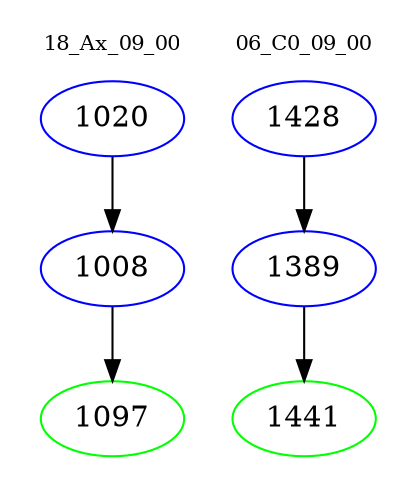 digraph{
subgraph cluster_0 {
color = white
label = "18_Ax_09_00";
fontsize=10;
T0_1020 [label="1020", color="blue"]
T0_1020 -> T0_1008 [color="black"]
T0_1008 [label="1008", color="blue"]
T0_1008 -> T0_1097 [color="black"]
T0_1097 [label="1097", color="green"]
}
subgraph cluster_1 {
color = white
label = "06_C0_09_00";
fontsize=10;
T1_1428 [label="1428", color="blue"]
T1_1428 -> T1_1389 [color="black"]
T1_1389 [label="1389", color="blue"]
T1_1389 -> T1_1441 [color="black"]
T1_1441 [label="1441", color="green"]
}
}
